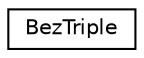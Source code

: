 digraph G
{
  edge [fontname="Helvetica",fontsize="10",labelfontname="Helvetica",labelfontsize="10"];
  node [fontname="Helvetica",fontsize="10",shape=record];
  rankdir=LR;
  Node1 [label="BezTriple",height=0.2,width=0.4,color="black", fillcolor="white", style="filled",URL="$d5/dd9/structBezTriple.html"];
}
